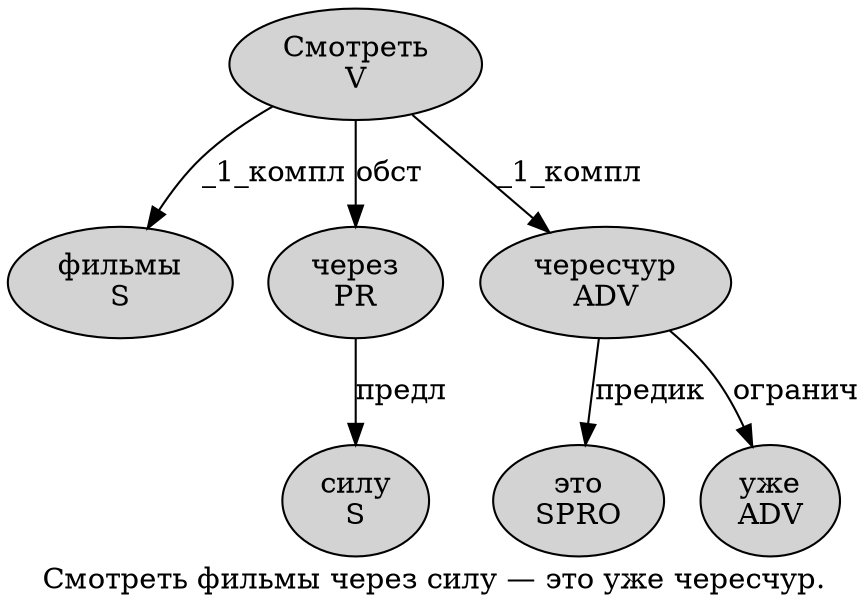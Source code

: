 digraph SENTENCE_4242 {
	graph [label="Смотреть фильмы через силу — это уже чересчур."]
	node [style=filled]
		0 [label="Смотреть
V" color="" fillcolor=lightgray penwidth=1 shape=ellipse]
		1 [label="фильмы
S" color="" fillcolor=lightgray penwidth=1 shape=ellipse]
		2 [label="через
PR" color="" fillcolor=lightgray penwidth=1 shape=ellipse]
		3 [label="силу
S" color="" fillcolor=lightgray penwidth=1 shape=ellipse]
		5 [label="это
SPRO" color="" fillcolor=lightgray penwidth=1 shape=ellipse]
		6 [label="уже
ADV" color="" fillcolor=lightgray penwidth=1 shape=ellipse]
		7 [label="чересчур
ADV" color="" fillcolor=lightgray penwidth=1 shape=ellipse]
			7 -> 5 [label="предик"]
			7 -> 6 [label="огранич"]
			2 -> 3 [label="предл"]
			0 -> 1 [label="_1_компл"]
			0 -> 2 [label="обст"]
			0 -> 7 [label="_1_компл"]
}